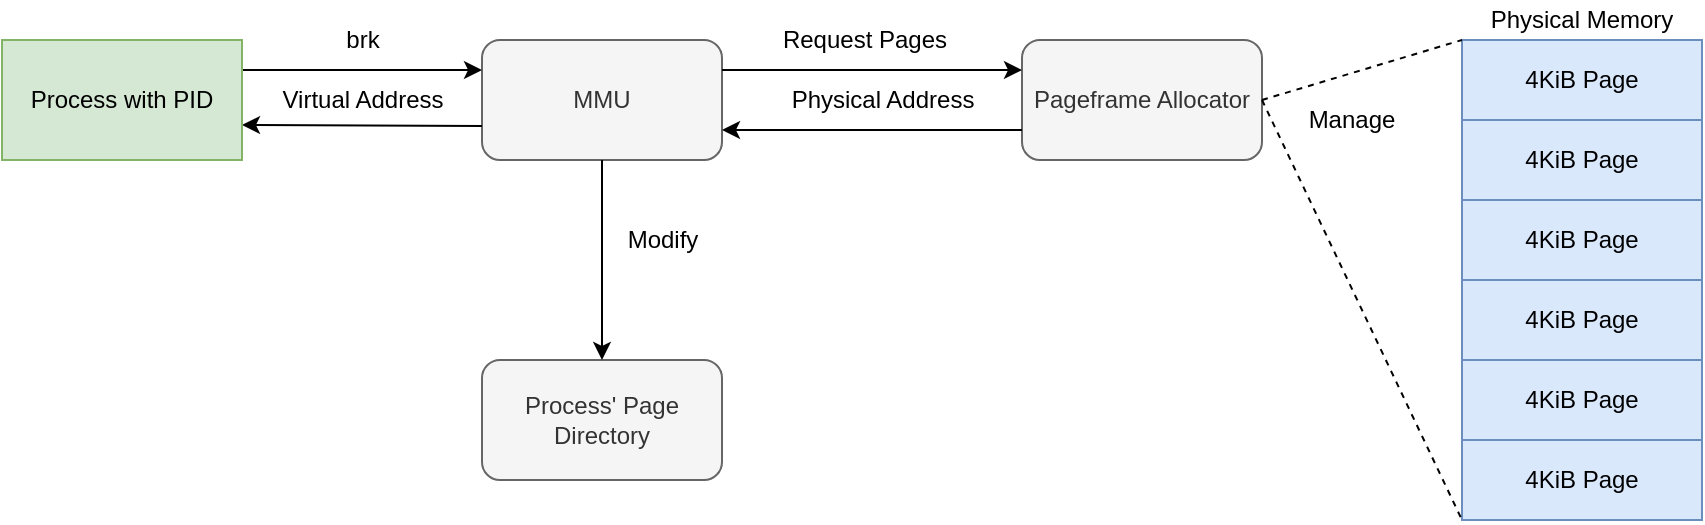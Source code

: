 <mxfile version="12.4.7" type="device"><diagram id="0JIb2dfCaMDdNiQzNApC" name="Page-1"><mxGraphModel dx="814" dy="492" grid="1" gridSize="10" guides="1" tooltips="1" connect="1" arrows="1" fold="1" page="1" pageScale="1" pageWidth="1600" pageHeight="1200" math="0" shadow="0"><root><mxCell id="0"/><mxCell id="1" parent="0"/><mxCell id="i4ODa80DMfrxaM1ZSxkE-1" value="MMU" style="rounded=1;whiteSpace=wrap;html=1;fillColor=#f5f5f5;strokeColor=#666666;fontColor=#333333;" parent="1" vertex="1"><mxGeometry x="290" y="80" width="120" height="60" as="geometry"/></mxCell><mxCell id="i4ODa80DMfrxaM1ZSxkE-2" value="Pageframe Allocator" style="rounded=1;whiteSpace=wrap;html=1;fillColor=#f5f5f5;strokeColor=#666666;fontColor=#333333;" parent="1" vertex="1"><mxGeometry x="560" y="80" width="120" height="60" as="geometry"/></mxCell><mxCell id="i4ODa80DMfrxaM1ZSxkE-4" value="&lt;div&gt;Process' Page Directory&lt;br&gt;&lt;/div&gt;" style="rounded=1;whiteSpace=wrap;html=1;fillColor=#f5f5f5;strokeColor=#666666;fontColor=#333333;" parent="1" vertex="1"><mxGeometry x="290" y="240" width="120" height="60" as="geometry"/></mxCell><mxCell id="i4ODa80DMfrxaM1ZSxkE-5" value="" style="endArrow=classic;html=1;entryX=0;entryY=0.25;entryDx=0;entryDy=0;" parent="1" target="i4ODa80DMfrxaM1ZSxkE-1" edge="1"><mxGeometry width="50" height="50" relative="1" as="geometry"><mxPoint x="170" y="95" as="sourcePoint"/><mxPoint x="160" y="320" as="targetPoint"/></mxGeometry></mxCell><mxCell id="i4ODa80DMfrxaM1ZSxkE-6" value="&lt;div&gt;brk&lt;/div&gt;" style="text;html=1;align=center;verticalAlign=middle;resizable=0;points=[];labelBackgroundColor=#ffffff;" parent="i4ODa80DMfrxaM1ZSxkE-5" vertex="1" connectable="0"><mxGeometry x="-0.2" y="-2" relative="1" as="geometry"><mxPoint x="12" y="-17" as="offset"/></mxGeometry></mxCell><mxCell id="i4ODa80DMfrxaM1ZSxkE-7" value="" style="endArrow=classic;html=1;entryX=0;entryY=0.25;entryDx=0;entryDy=0;exitX=1;exitY=0.25;exitDx=0;exitDy=0;" parent="1" source="i4ODa80DMfrxaM1ZSxkE-1" target="i4ODa80DMfrxaM1ZSxkE-2" edge="1"><mxGeometry width="50" height="50" relative="1" as="geometry"><mxPoint x="110" y="370" as="sourcePoint"/><mxPoint x="160" y="320" as="targetPoint"/></mxGeometry></mxCell><mxCell id="i4ODa80DMfrxaM1ZSxkE-8" value="Request Pages" style="text;html=1;align=center;verticalAlign=middle;resizable=0;points=[];labelBackgroundColor=#ffffff;" parent="i4ODa80DMfrxaM1ZSxkE-7" vertex="1" connectable="0"><mxGeometry x="-0.455" y="1" relative="1" as="geometry"><mxPoint x="30" y="-14" as="offset"/></mxGeometry></mxCell><mxCell id="i4ODa80DMfrxaM1ZSxkE-9" value="" style="endArrow=classic;html=1;entryX=1;entryY=0.75;entryDx=0;entryDy=0;exitX=0;exitY=0.75;exitDx=0;exitDy=0;" parent="1" source="i4ODa80DMfrxaM1ZSxkE-2" target="i4ODa80DMfrxaM1ZSxkE-1" edge="1"><mxGeometry width="50" height="50" relative="1" as="geometry"><mxPoint x="110" y="370" as="sourcePoint"/><mxPoint x="160" y="320" as="targetPoint"/></mxGeometry></mxCell><mxCell id="i4ODa80DMfrxaM1ZSxkE-10" value="Physical Address" style="text;html=1;align=center;verticalAlign=middle;resizable=0;points=[];labelBackgroundColor=#ffffff;" parent="i4ODa80DMfrxaM1ZSxkE-9" vertex="1" connectable="0"><mxGeometry x="0.507" y="-2" relative="1" as="geometry"><mxPoint x="43" y="-13" as="offset"/></mxGeometry></mxCell><mxCell id="i4ODa80DMfrxaM1ZSxkE-11" value="" style="endArrow=classic;html=1;entryX=0.5;entryY=0;entryDx=0;entryDy=0;exitX=0.5;exitY=1;exitDx=0;exitDy=0;" parent="1" source="i4ODa80DMfrxaM1ZSxkE-1" target="i4ODa80DMfrxaM1ZSxkE-4" edge="1"><mxGeometry width="50" height="50" relative="1" as="geometry"><mxPoint x="110" y="370" as="sourcePoint"/><mxPoint x="160" y="320" as="targetPoint"/></mxGeometry></mxCell><mxCell id="i4ODa80DMfrxaM1ZSxkE-12" value="Modify" style="text;html=1;align=center;verticalAlign=middle;resizable=0;points=[];labelBackgroundColor=#ffffff;" parent="i4ODa80DMfrxaM1ZSxkE-11" vertex="1" connectable="0"><mxGeometry x="-0.34" y="-3" relative="1" as="geometry"><mxPoint x="33" y="7" as="offset"/></mxGeometry></mxCell><mxCell id="i4ODa80DMfrxaM1ZSxkE-13" value="" style="endArrow=classic;html=1;entryX=0.75;entryY=0;entryDx=0;entryDy=0;" parent="1" edge="1"><mxGeometry width="50" height="50" relative="1" as="geometry"><mxPoint x="290" y="123" as="sourcePoint"/><mxPoint x="170" y="122.5" as="targetPoint"/></mxGeometry></mxCell><mxCell id="i4ODa80DMfrxaM1ZSxkE-15" value="Virtual Address" style="text;html=1;align=center;verticalAlign=middle;resizable=0;points=[];labelBackgroundColor=#ffffff;" parent="i4ODa80DMfrxaM1ZSxkE-13" vertex="1" connectable="0"><mxGeometry x="-0.517" relative="1" as="geometry"><mxPoint x="-31" y="-12.88" as="offset"/></mxGeometry></mxCell><mxCell id="i4ODa80DMfrxaM1ZSxkE-17" value="Process with PID" style="rounded=0;whiteSpace=wrap;html=1;fillColor=#d5e8d4;strokeColor=#82b366;" parent="1" vertex="1"><mxGeometry x="50" y="80" width="120" height="60" as="geometry"/></mxCell><mxCell id="TcCQC6V3V6ASn8sBXJ6n-1" value="4KiB Page" style="rounded=0;whiteSpace=wrap;html=1;fillColor=#dae8fc;strokeColor=#6c8ebf;" vertex="1" parent="1"><mxGeometry x="780" y="80" width="120" height="40" as="geometry"/></mxCell><mxCell id="TcCQC6V3V6ASn8sBXJ6n-3" value="4KiB Page" style="rounded=0;whiteSpace=wrap;html=1;fillColor=#dae8fc;strokeColor=#6c8ebf;" vertex="1" parent="1"><mxGeometry x="780" y="120" width="120" height="40" as="geometry"/></mxCell><mxCell id="TcCQC6V3V6ASn8sBXJ6n-4" value="4KiB Page" style="rounded=0;whiteSpace=wrap;html=1;fillColor=#dae8fc;strokeColor=#6c8ebf;" vertex="1" parent="1"><mxGeometry x="780" y="160" width="120" height="40" as="geometry"/></mxCell><mxCell id="TcCQC6V3V6ASn8sBXJ6n-5" value="4KiB Page" style="rounded=0;whiteSpace=wrap;html=1;fillColor=#dae8fc;strokeColor=#6c8ebf;" vertex="1" parent="1"><mxGeometry x="780" y="200" width="120" height="40" as="geometry"/></mxCell><mxCell id="TcCQC6V3V6ASn8sBXJ6n-6" value="4KiB Page" style="rounded=0;whiteSpace=wrap;html=1;fillColor=#dae8fc;strokeColor=#6c8ebf;" vertex="1" parent="1"><mxGeometry x="780" y="240" width="120" height="40" as="geometry"/></mxCell><mxCell id="TcCQC6V3V6ASn8sBXJ6n-7" value="4KiB Page" style="rounded=0;whiteSpace=wrap;html=1;fillColor=#dae8fc;strokeColor=#6c8ebf;" vertex="1" parent="1"><mxGeometry x="780" y="280" width="120" height="40" as="geometry"/></mxCell><mxCell id="TcCQC6V3V6ASn8sBXJ6n-8" value="Physical Memory" style="text;html=1;strokeColor=none;fillColor=none;align=center;verticalAlign=middle;whiteSpace=wrap;rounded=0;" vertex="1" parent="1"><mxGeometry x="780" y="60" width="120" height="20" as="geometry"/></mxCell><mxCell id="TcCQC6V3V6ASn8sBXJ6n-9" value="" style="endArrow=none;dashed=1;html=1;entryX=0;entryY=1;entryDx=0;entryDy=0;exitX=1;exitY=0.5;exitDx=0;exitDy=0;" edge="1" parent="1" source="i4ODa80DMfrxaM1ZSxkE-2" target="TcCQC6V3V6ASn8sBXJ6n-8"><mxGeometry width="50" height="50" relative="1" as="geometry"><mxPoint x="380" y="390" as="sourcePoint"/><mxPoint x="430" y="340" as="targetPoint"/></mxGeometry></mxCell><mxCell id="TcCQC6V3V6ASn8sBXJ6n-10" value="" style="endArrow=none;dashed=1;html=1;entryX=0;entryY=1;entryDx=0;entryDy=0;exitX=1;exitY=0.5;exitDx=0;exitDy=0;" edge="1" parent="1" source="i4ODa80DMfrxaM1ZSxkE-2" target="TcCQC6V3V6ASn8sBXJ6n-7"><mxGeometry width="50" height="50" relative="1" as="geometry"><mxPoint x="380" y="390" as="sourcePoint"/><mxPoint x="430" y="340" as="targetPoint"/></mxGeometry></mxCell><mxCell id="TcCQC6V3V6ASn8sBXJ6n-11" value="Manage" style="text;html=1;strokeColor=none;fillColor=none;align=center;verticalAlign=middle;whiteSpace=wrap;rounded=0;" vertex="1" parent="1"><mxGeometry x="700" y="110" width="50" height="20" as="geometry"/></mxCell></root></mxGraphModel></diagram></mxfile>